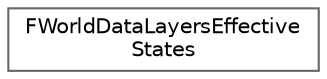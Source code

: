 digraph "Graphical Class Hierarchy"
{
 // INTERACTIVE_SVG=YES
 // LATEX_PDF_SIZE
  bgcolor="transparent";
  edge [fontname=Helvetica,fontsize=10,labelfontname=Helvetica,labelfontsize=10];
  node [fontname=Helvetica,fontsize=10,shape=box,height=0.2,width=0.4];
  rankdir="LR";
  Node0 [id="Node000000",label="FWorldDataLayersEffective\lStates",height=0.2,width=0.4,color="grey40", fillcolor="white", style="filled",URL="$db/d8f/structFWorldDataLayersEffectiveStates.html",tooltip=" "];
}
